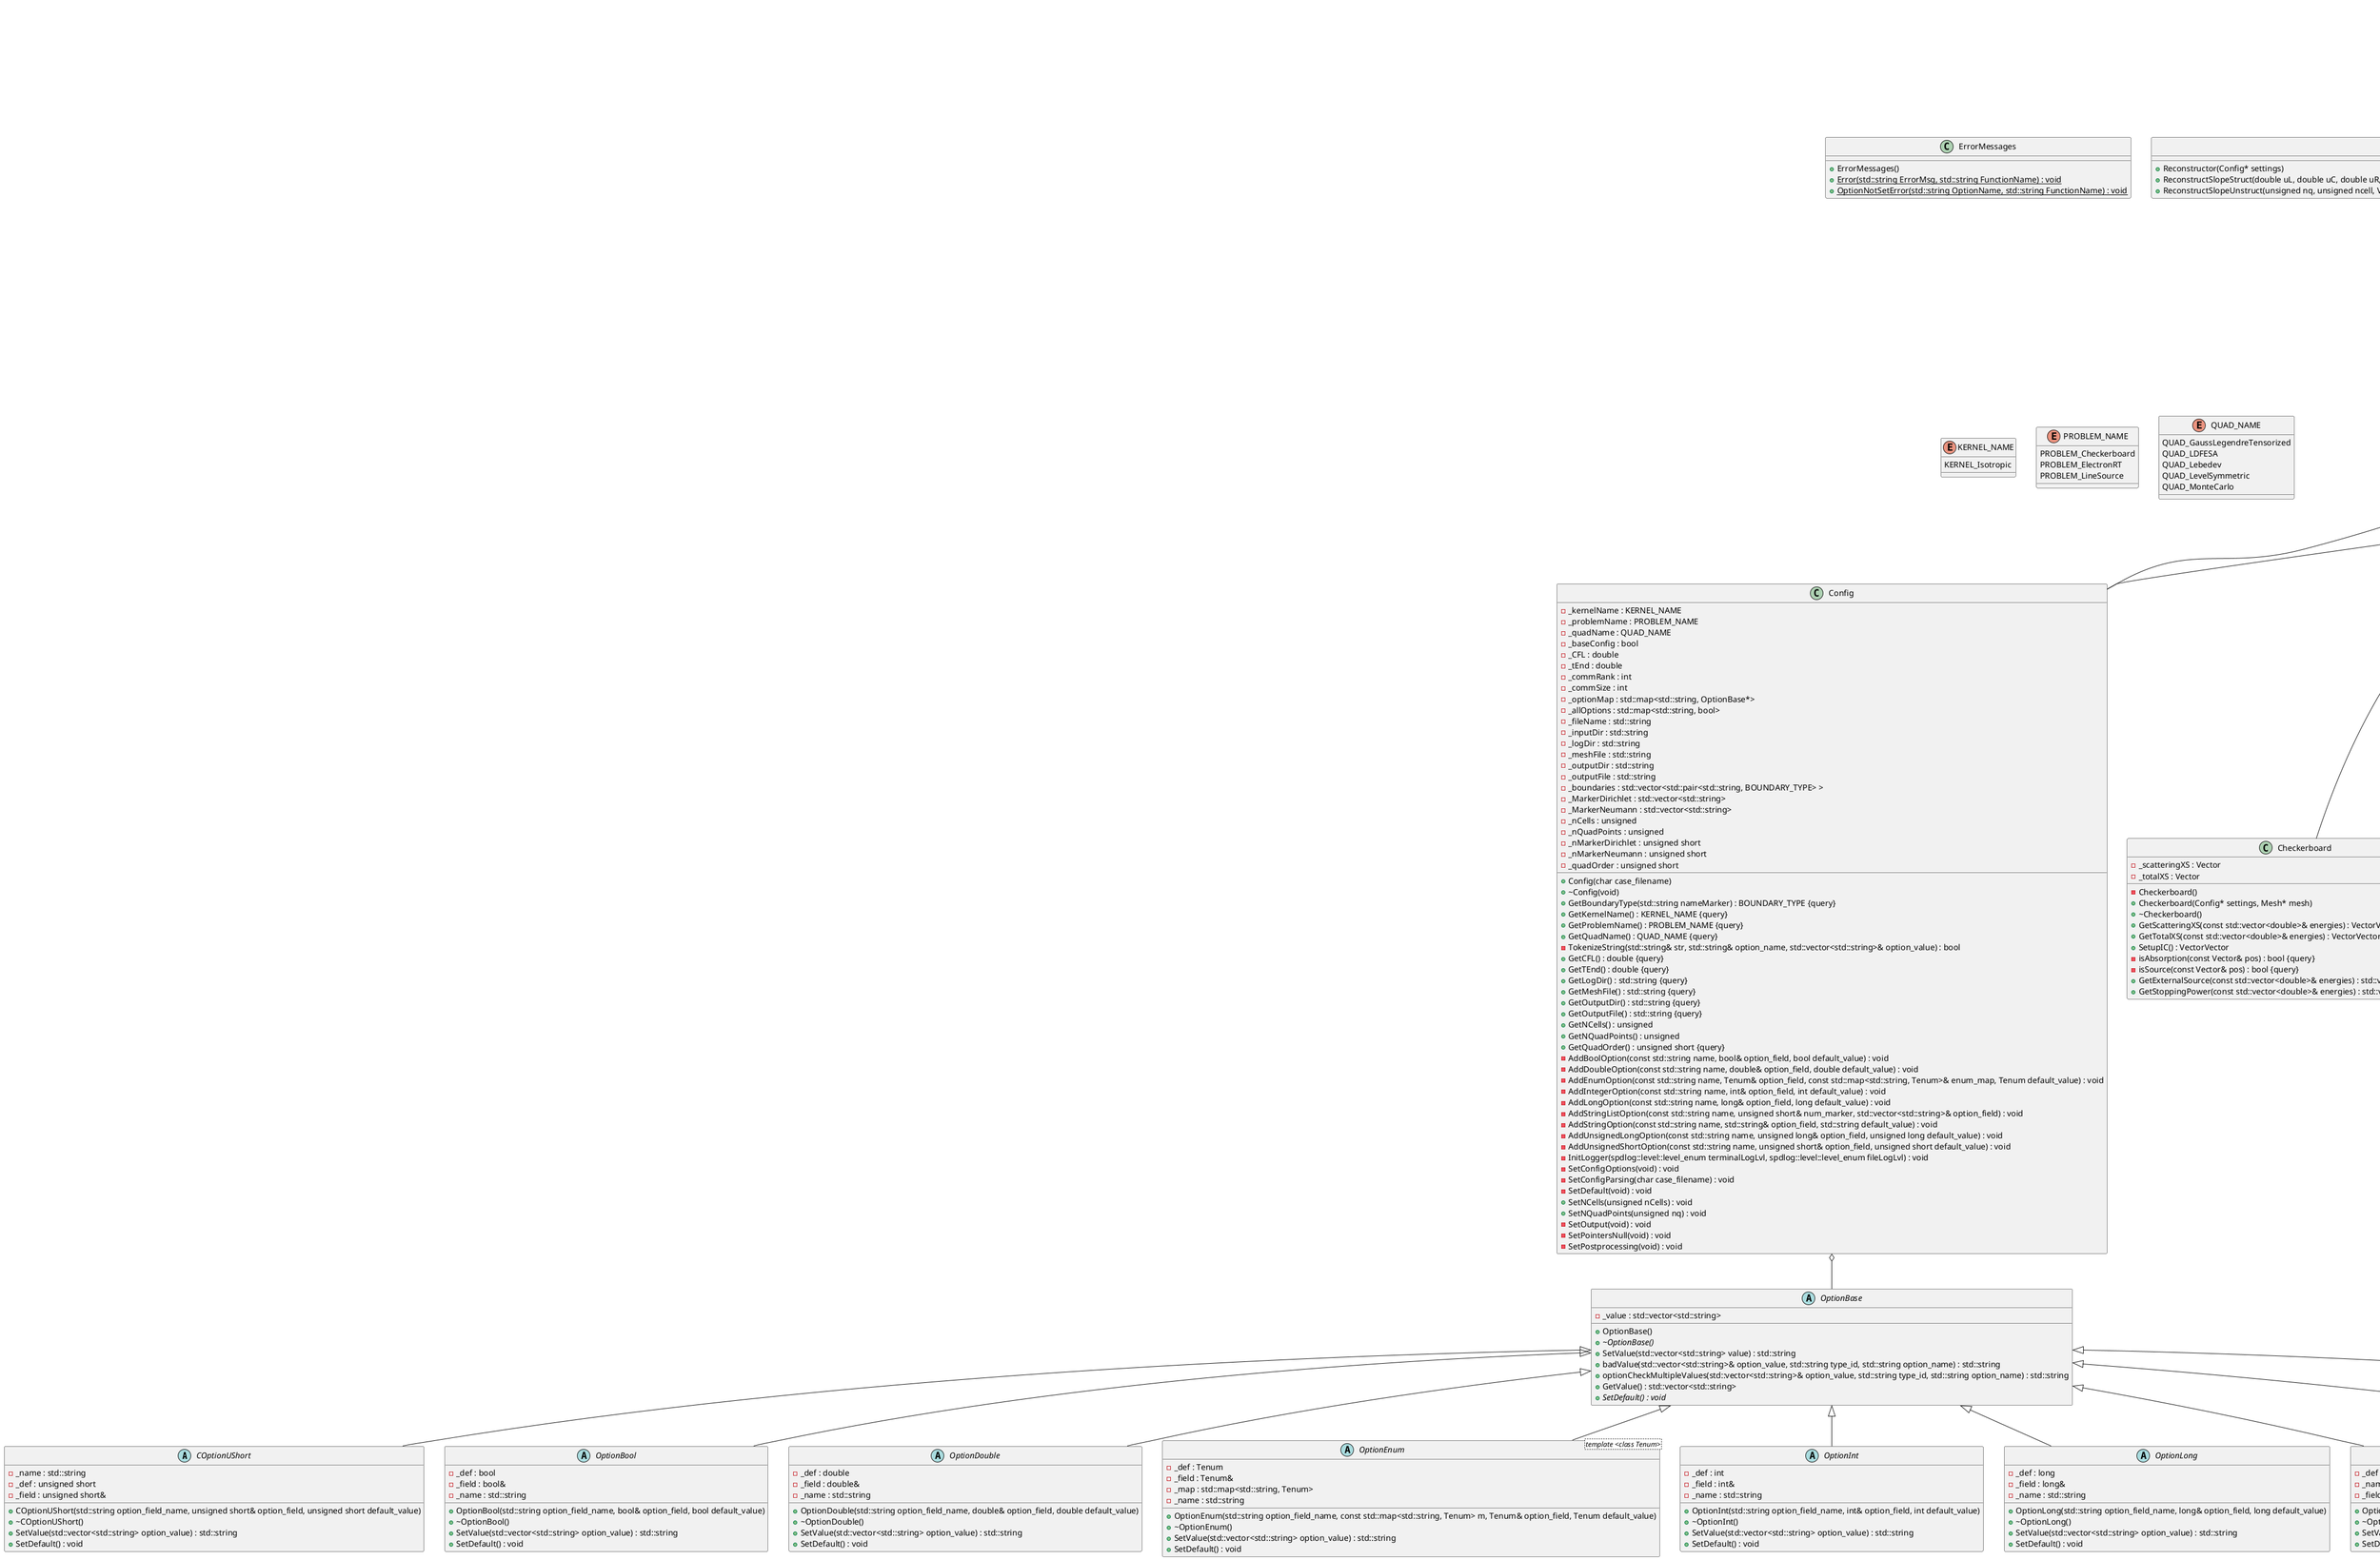 @startuml





/' Objects '/

abstract class COptionUShort {
	+COptionUShort(std::string option_field_name, unsigned short& option_field, unsigned short default_value)
	+~COptionUShort()
	+SetValue(std::vector<std::string> option_value) : std::string
	-_name : std::string
	-_def : unsigned short
	-_field : unsigned short&
	+SetDefault() : void
}


class Checkerboard {
	-Checkerboard()
	+Checkerboard(Config* settings, Mesh* mesh)
	+~Checkerboard()
	-_scatteringXS : Vector
	-_totalXS : Vector
	+GetScatteringXS(const std::vector<double>& energies) : VectorVector
	+GetTotalXS(const std::vector<double>& energies) : VectorVector
	+SetupIC() : VectorVector
	-isAbsorption(const Vector& pos) : bool {query}
	-isSource(const Vector& pos) : bool {query}
	+GetExternalSource(const std::vector<double>& energies) : std::vector<VectorVector>
	+GetStoppingPower(const std::vector<double>& energies) : std::vector<double>
}


class Config {
	+Config(char case_filename)
	+~Config(void)
	+GetBoundaryType(std::string nameMarker) : BOUNDARY_TYPE {query}
	+GetKernelName() : KERNEL_NAME {query}
	-_kernelName : KERNEL_NAME
	+GetProblemName() : PROBLEM_NAME {query}
	-_problemName : PROBLEM_NAME
	+GetQuadName() : QUAD_NAME {query}
	-_quadName : QUAD_NAME
	-TokenizeString(std::string& str, std::string& option_name, std::vector<std::string>& option_value) : bool
	-_baseConfig : bool
	+GetCFL() : double {query}
	+GetTEnd() : double {query}
	-_CFL : double
	-_tEnd : double
	-_commRank : int
	-_commSize : int
	-_optionMap : std::map<std::string, OptionBase*>
	-_allOptions : std::map<std::string, bool>
	+GetLogDir() : std::string {query}
	+GetMeshFile() : std::string {query}
	+GetOutputDir() : std::string {query}
	+GetOutputFile() : std::string {query}
	-_fileName : std::string
	-_inputDir : std::string
	-_logDir : std::string
	-_meshFile : std::string
	-_outputDir : std::string
	-_outputFile : std::string
	-_boundaries : std::vector<std::pair<std::string, BOUNDARY_TYPE> >
	-_MarkerDirichlet : std::vector<std::string>
	-_MarkerNeumann : std::vector<std::string>
	+GetNCells() : unsigned
	+GetNQuadPoints() : unsigned
	-_nCells : unsigned
	-_nQuadPoints : unsigned
	+GetQuadOrder() : unsigned short {query}
	-_nMarkerDirichlet : unsigned short
	-_nMarkerNeumann : unsigned short
	-_quadOrder : unsigned short
	-AddBoolOption(const std::string name, bool& option_field, bool default_value) : void
	-AddDoubleOption(const std::string name, double& option_field, double default_value) : void
	-AddEnumOption(const std::string name, Tenum& option_field, const std::map<std::string, Tenum>& enum_map, Tenum default_value) : void
	-AddIntegerOption(const std::string name, int& option_field, int default_value) : void
	-AddLongOption(const std::string name, long& option_field, long default_value) : void
	-AddStringListOption(const std::string name, unsigned short& num_marker, std::vector<std::string>& option_field) : void
	-AddStringOption(const std::string name, std::string& option_field, std::string default_value) : void
	-AddUnsignedLongOption(const std::string name, unsigned long& option_field, unsigned long default_value) : void
	-AddUnsignedShortOption(const std::string name, unsigned short& option_field, unsigned short default_value) : void
	-InitLogger(spdlog::level::level_enum terminalLogLvl, spdlog::level::level_enum fileLogLvl) : void
	-SetConfigOptions(void) : void
	-SetConfigParsing(char case_filename) : void
	-SetDefault(void) : void
	+SetNCells(unsigned nCells) : void
	+SetNQuadPoints(unsigned nq) : void
	-SetOutput(void) : void
	-SetPointersNull(void) : void
	-SetPostprocessing(void) : void
}


class ElectronRT {
	-ElectronRT()
	+ElectronRT(Config* settings, Mesh* mesh)
	+~ElectronRT()
	+GetScatteringXS(const std::vector<double>& energies) : VectorVector
	+GetTotalXS(const std::vector<double>& energies) : VectorVector
	+SetupIC() : VectorVector
	+GetExternalSource(const std::vector<double>& energies) : std::vector<VectorVector>
	+GetStoppingPower(const std::vector<double>& energies) : std::vector<double>
	-LoadXSH20(std::string fileSigmaS, std::string fileSigmaT) : void
}


class ErrorMessages {
	+ErrorMessages()
	+{static} Error(std::string ErrorMsg, std::string FunctionName) : void
	+{static} OptionNotSetError(std::string OptionName, std::string FunctionName) : void
}


class LaxFriedrichsFlux {
	+LaxFriedrichsFlux(Config* settings)
	+Flux(const Vector& Omega, double psiL, double psiR, const Vector& n) : double {query}
	-_dt : double
}


class LineSource {
	-LineSource()
	+LineSource(Config* settings, Mesh* mesh)
	+~LineSource()
	+GetScatteringXS(const std::vector<double>& energies) : VectorVector
	+GetTotalXS(const std::vector<double>& energies) : VectorVector
	+SetupIC() : VectorVector
	+GetExternalSource(const std::vector<double>& energies) : std::vector<VectorVector>
	+GetStoppingPower(const std::vector<double>& energies) : std::vector<double>
}


class Mesh {
	+Mesh()
	+Mesh(std::vector<Vector> nodes, std::vector<std::vector<unsigned> > cells, std::vector<std::pair<BOUNDARY_TYPE, std::vector<unsigned> > > boundaries)
	+~Mesh()
	#ComputeOutwardFacingNormal(const Vector& nodeA, const Vector& nodeB, const Vector& cellCenter) : Vector
	#_nodeNeighbors : blaze::CompressedMatrix<bool>
	#_dim : const unsigned
	#_ghostCellID : const unsigned
	#_numBoundaries : const unsigned
	#_numCells : const unsigned
	#_numNodes : const unsigned
	#_numNodesPerCell : const unsigned
	#_log : std::shared_ptr<spdlog::logger>
	#_cellBoundaryTypes : std::vector<BOUNDARY_TYPE>
	+GetBoundaryTypes() : std::vector<BOUNDARY_TYPE>& {query}
	#_cellMidPoints : std::vector<Vector>
	#_nodes : std::vector<Vector>
	+GetCellMidPoints() : std::vector<Vector>& {query}
	+GetNodes() : std::vector<Vector>& {query}
	#_cellAreas : std::vector<double>
	+GetCellAreas() : std::vector<double>& {query}
	#_boundaries : std::vector<std::pair<BOUNDARY_TYPE, std::vector<unsigned> > >
	#_cellNormals : std::vector<std::vector<Vector> >
	+GetNormals() : std::vector<std::vector<Vector> >& {query}
	#_cellNeighbors : std::vector<std::vector<unsigned> >
	#_cells : std::vector<std::vector<unsigned> >
	+GetCells() : std::vector<std::vector<unsigned> >& {query}
	+GetNeighbours() : std::vector<std::vector<unsigned> >& {query}
	#_colors : std::vector<unsigned>
	+GetPartitionIDs() : std::vector<unsigned>& {query}
	+GetDim() : unsigned {query}
	+GetNumCells() : unsigned {query}
	+GetNumNodes() : unsigned {query}
	+GetNumNodesPerCell() : unsigned {query}
	#ComputeCellAreas() : void
	#ComputeCellMidpoints() : void
	#ComputeConnectivity() : void
	#ComputePartitioning() : void
	+ComputeSlopes(unsigned nq, VectorVector& psiDerX, VectorVector& psiDerY, const VectorVector& psi) : void {query}
}


abstract class NumericalFlux {
	+NumericalFlux(Config* settings)
	+{static} Create(Config* settings) : NumericalFlux*
	+{abstract} Flux(const Vector& Omega, double psiL, double psiR, const Vector& n) : double {query}
}


abstract class OptionBase {
	+OptionBase()
	+{abstract} ~OptionBase()
	+SetValue(std::vector<std::string> value) : std::string
	+badValue(std::vector<std::string>& option_value, std::string type_id, std::string option_name) : std::string
	+optionCheckMultipleValues(std::vector<std::string>& option_value, std::string type_id, std::string option_name) : std::string
	+GetValue() : std::vector<std::string>
	-_value : std::vector<std::string>
	+{abstract} SetDefault() : void
}


abstract class OptionBool {
	+OptionBool(std::string option_field_name, bool& option_field, bool default_value)
	+~OptionBool()
	-_def : bool
	-_field : bool&
	+SetValue(std::vector<std::string> option_value) : std::string
	-_name : std::string
	+SetDefault() : void
}


abstract class OptionDouble {
	+OptionDouble(std::string option_field_name, double& option_field, double default_value)
	+~OptionDouble()
	-_def : double
	-_field : double&
	+SetValue(std::vector<std::string> option_value) : std::string
	-_name : std::string
	+SetDefault() : void
}


abstract class OptionEnum <template <class Tenum>> {
	+OptionEnum(std::string option_field_name, const std::map<std::string, Tenum> m, Tenum& option_field, Tenum default_value)
	+~OptionEnum()
	-_def : Tenum
	-_field : Tenum&
	-_map : std::map<std::string, Tenum>
	+SetValue(std::vector<std::string> option_value) : std::string
	-_name : std::string
	+SetDefault() : void
}


abstract class OptionInt {
	+OptionInt(std::string option_field_name, int& option_field, int default_value)
	+~OptionInt()
	-_def : int
	-_field : int&
	+SetValue(std::vector<std::string> option_value) : std::string
	-_name : std::string
	+SetDefault() : void
}


abstract class OptionLong {
	+OptionLong(std::string option_field_name, long& option_field, long default_value)
	+~OptionLong()
	-_def : long
	-_field : long&
	+SetValue(std::vector<std::string> option_value) : std::string
	-_name : std::string
	+SetDefault() : void
}


abstract class OptionString {
	+OptionString(std::string option_field_name, std::string& option_field, std::string default_value)
	+~OptionString()
	+SetValue(std::vector<std::string> option_value) : std::string
	-_def : std::string
	-_name : std::string
	-_field : std::string&
	+SetDefault() : void
}


abstract class OptionStringList {
	+OptionStringList(std::string option_field_name, unsigned short& list_size, std::vector<std::string>& option_field)
	+~OptionStringList()
	+SetValue(std::vector<std::string> option_value) : std::string
	-_name : std::string
	-_field : std::vector<std::string>&
	-_size : unsigned short&
	+SetDefault() : void
}


abstract class OptionULong {
	+OptionULong(std::string option_field_name, unsigned long& option_field, unsigned long default_value)
	+~OptionULong()
	+SetValue(std::vector<std::string> option_value) : std::string
	-_name : std::string
	-_def : unsigned long
	-_field : unsigned long&
	+SetDefault() : void
}


class Physics {
	+Physics(Config* settings)
	-_totalxsH2O : Matrix
	-_xsH2O : Matrix
	+{static} Create(Config* settings) : Physics*
	+GetScatteringXS(std::vector<double> energies, std::vector<double> density, std::vector<double> Omegas) : VectorVector
	+GetStoppingPower(std::vector<double> energies, std::vector<double> sH2O) : VectorVector
	+GetTotalXS(std::vector<double> energies, std::vector<double> density) : VectorVector
	-LoadXSH2O(std::string fileName1, std::string fileName2) : void
}


abstract class ProblemBase {
	+ProblemBase(Config* settings, Mesh* mesh)
	#ProblemBase()
	+~ProblemBase()
	#_settings : Config*
	#_mesh : Mesh*
	#_physics : Physics*
	+{static} Create(Config* settings, Mesh* mesh) : ProblemBase*
	+{abstract} GetScatteringXS(const std::vector<double>& energies) : VectorVector
	+{abstract} GetTotalXS(const std::vector<double>& energies) : VectorVector
	+{abstract} SetupIC() : VectorVector
	+{abstract} GetExternalSource(const std::vector<double>& energies) : std::vector<VectorVector>
	+{abstract} GetStoppingPower(const std::vector<double>& energies) : std::vector<double>
	#_density : std::vector<double>
	#_stoppingPower : std::vector<double>
}


class QDummy {
	+QDummy(unsigned order)
	+~QDummy()
	+SetConnectivity() : void
	+SetName() : void
	+SetNq() : void
	+SetPointsAndWeights() : void
}


class QGaussLegendreTensorized {
	+QGaussLegendreTensorized(unsigned order)
	+~QGaussLegendreTensorized()
	+SetConnectivity() : void
	+SetName() : void
	+SetNq() : void
	+SetPointsAndWeights() : void
}


class QLDFESA {
	+QLDFESA(unsigned order)
	+~QLDFESA()
	+GetLookupTable() : std::string
	+SetAvailOrders() : void
	+SetConnectivity() : void
	+SetName() : void
}


class QLebedev {
	+QLebedev(unsigned order)
	+~QLebedev()
	+GetLookupTable() : std::string
	+SetAvailOrders() : void
	+SetConnectivity() : void
	+SetName() : void
}


class QLevelSymmetric {
	+QLevelSymmetric(unsigned order)
	+~QLevelSymmetric()
	+GetLookupTable() : std::string
	+SetAvailOrders() : void
	+SetConnectivity() : void
	+SetName() : void
}


abstract class QLookupQuadrature {
	+QLookupQuadrature(unsigned order)
	+~QLookupQuadrature()
	#CheckOrder() : bool
	#{abstract} GetLookupTable() : std::string
	#_availableOrders : std::vector<unsigned>
	#_nqByOrder : std::vector<unsigned>
	+getAvailOrders() : std::vector<unsigned> {query}
	#{abstract} SetAvailOrders() : void
	#SetNq() : void
	#SetPointsAndWeights() : void
	+printAvailOrders() : void {query}
}


class QMonteCarlo {
	+QMonteCarlo(unsigned order)
	+~QMonteCarlo()
	+SetConnectivity() : void
	+SetName() : void
	+SetNq() : void
	+SetPointsAndWeights() : void
}


abstract class QuadratureBase {
	+QuadratureBase(unsigned order)
	+~QuadratureBase()
	+{static} CreateQuadrature(QUAD_NAME name, unsigned order) : QuadratureBase*
	+GetWeights() : Vector {query}
	#_weights : Vector
	+GetPoints() : VectorVector {query}
	#_points : VectorVector
	+GetConnectivity() : VectorVectorU {query}
	#_connectivity : VectorVectorU
	+Integrate(double(f)(doublex0,doublex1,doublex2)) : double
	+SumUpWeights() : double
	+GetName() : std::string {query}
	#_name : std::string
	+GetNq() : unsigned {query}
	+GetOrder() : unsigned {query}
	#_nq : unsigned
	#_order : unsigned
	+PrintPoints() : void
	+PrintPointsAndWeights() : void
	+PrintWeights() : void
	#{abstract} SetConnectivity() : void
	#{abstract} SetName() : void
	#{abstract} SetNq() : void
	#SetOrder(unsigned order) : void
	#{abstract} SetPointsAndWeights() : void
}


class Reconstructor {
	+Reconstructor(Config* settings)
	+ReconstructSlopeStruct(double uL, double uC, double uR, double dxL, double dxR, std::string limiter) : double {query}
	+ReconstructSlopeUnstruct(unsigned nq, unsigned ncell, VectorVector& psi, VectorVector& psiDerX, VectorVector& psiDerY, Vector& area, VectorVector& neighbor, VectorVector& nx, VectorVector& ny) : void {query}
}


class SNSolver {
	+SNSolver(Config* settings)
	+Save() : void {query}
	+Solve() : void
}


class SNSolverMPI {
	+SNSolverMPI(Config* settings)
	+Save() : void {query}
	+Solve() : void
}


abstract class Solver {
	+Solver(Config* settings)
	#_settings : Config*
	#_scatteringKernel : Matrix
	#_mesh : Mesh*
	#_g : NumericalFlux*
	#_problem : ProblemBase*
	+{static} Create(Config* settings) : Solver*
	#_weights : Vector
	#_psi : VectorVector
	#_quadPoints : VectorVector
	#_sigmaS : VectorVector
	#_sigmaT : VectorVector
	#ComputeTimeStep(double cfl) : double {query}
	#_dE : double
	#_boundaryCells : std::vector<BOUNDARY_TYPE>
	#_Q : std::vector<VectorVector>
	#_areas : std::vector<double>
	#_density : std::vector<double>
	#_energies : std::vector<double>
	#_s : std::vector<double>
	#_normals : std::vector<std::vector<Vector> >
	#_neighbors : std::vector<std::vector<unsigned> >
	#_nCells : unsigned
	#_nEnergies : unsigned
	#_nq : unsigned
	+{abstract} Save() : void {query}
	+{abstract} Solve() : void
}


class UpwindFlux {
	+UpwindFlux(Config* settings)
	+Flux(const Vector& Omega, double psiL, double psiR, const Vector& n) : double {query}
}


enum BOUNDARY_TYPE {
	DIRICHLET
	INVALID
	NEUMANN
	NONE
}


enum KERNEL_NAME {
	KERNEL_Isotropic
}


enum PROBLEM_NAME {
	PROBLEM_Checkerboard
	PROBLEM_ElectronRT
	PROBLEM_LineSource
}


enum QUAD_NAME {
	QUAD_GaussLegendreTensorized
	QUAD_LDFESA
	QUAD_Lebedev
	QUAD_LevelSymmetric
	QUAD_MonteCarlo
}





/' Inheritance relationships '/

NumericalFlux <|-- LaxFriedrichsFlux


NumericalFlux <|-- UpwindFlux


OptionBase <|-- COptionUShort


OptionBase <|-- OptionBool


OptionBase <|-- OptionDouble


OptionBase <|-- OptionEnum


OptionBase <|-- OptionInt


OptionBase <|-- OptionLong


OptionBase <|-- OptionString


OptionBase <|-- OptionStringList


OptionBase <|-- OptionULong


ProblemBase <|-- Checkerboard


ProblemBase <|-- ElectronRT


ProblemBase <|-- LineSource


QLookupQuadrature <|-- QLDFESA


QLookupQuadrature <|-- QLebedev


QLookupQuadrature <|-- QLevelSymmetric


QuadratureBase <|-- QDummy


QuadratureBase <|-- QGaussLegendreTensorized


QuadratureBase <|-- QLookupQuadrature


QuadratureBase <|-- QMonteCarlo


Solver <|-- SNSolver


Solver <|-- SNSolverMPI





/' Aggregation relationships '/

Config o-- OptionBase


ProblemBase o-- Config


ProblemBase o-- Mesh


ProblemBase o-- Physics


Solver o-- Config


Solver o-- Mesh


Solver o-- NumericalFlux


Solver o-- ProblemBase





@enduml
